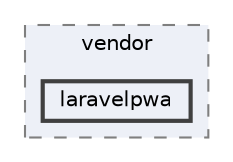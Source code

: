 digraph "resources/views/vendor/laravelpwa"
{
 // LATEX_PDF_SIZE
  bgcolor="transparent";
  edge [fontname=Helvetica,fontsize=10,labelfontname=Helvetica,labelfontsize=10];
  node [fontname=Helvetica,fontsize=10,shape=box,height=0.2,width=0.4];
  compound=true
  subgraph clusterdir_4346cca4d17b037bb58ef1ad9c13c3bc {
    graph [ bgcolor="#edf0f7", pencolor="grey50", label="vendor", fontname=Helvetica,fontsize=10 style="filled,dashed", URL="dir_4346cca4d17b037bb58ef1ad9c13c3bc.html",tooltip=""]
  dir_45981282e07ec5fabd1f7ba558bfadc7 [label="laravelpwa", fillcolor="#edf0f7", color="grey25", style="filled,bold", URL="dir_45981282e07ec5fabd1f7ba558bfadc7.html",tooltip=""];
  }
}
